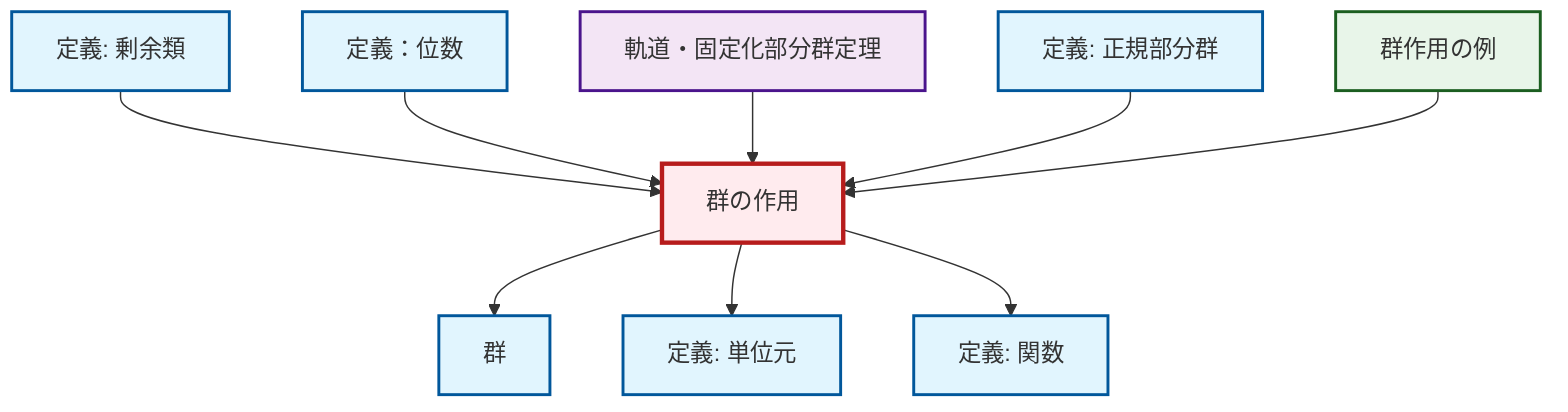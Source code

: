 graph TD
    classDef definition fill:#e1f5fe,stroke:#01579b,stroke-width:2px
    classDef theorem fill:#f3e5f5,stroke:#4a148c,stroke-width:2px
    classDef axiom fill:#fff3e0,stroke:#e65100,stroke-width:2px
    classDef example fill:#e8f5e9,stroke:#1b5e20,stroke-width:2px
    classDef current fill:#ffebee,stroke:#b71c1c,stroke-width:3px
    def-normal-subgroup["定義: 正規部分群"]:::definition
    def-identity-element["定義: 単位元"]:::definition
    def-coset["定義: 剰余類"]:::definition
    thm-orbit-stabilizer["軌道・固定化部分群定理"]:::theorem
    def-order["定義：位数"]:::definition
    def-group-action["群の作用"]:::definition
    def-group["群"]:::definition
    ex-group-action-examples["群作用の例"]:::example
    def-function["定義: 関数"]:::definition
    def-group-action --> def-group
    def-group-action --> def-identity-element
    def-group-action --> def-function
    def-coset --> def-group-action
    def-order --> def-group-action
    thm-orbit-stabilizer --> def-group-action
    def-normal-subgroup --> def-group-action
    ex-group-action-examples --> def-group-action
    class def-group-action current